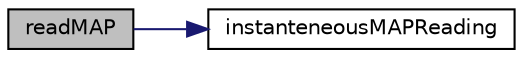 digraph "readMAP"
{
 // LATEX_PDF_SIZE
  edge [fontname="Helvetica",fontsize="10",labelfontname="Helvetica",labelfontsize="10"];
  node [fontname="Helvetica",fontsize="10",shape=record];
  rankdir="LR";
  Node21 [label="readMAP",height=0.2,width=0.4,color="black", fillcolor="grey75", style="filled", fontcolor="black",tooltip=" "];
  Node21 -> Node22 [color="midnightblue",fontsize="10",style="solid",fontname="Helvetica"];
  Node22 [label="instanteneousMAPReading",height=0.2,width=0.4,color="black", fillcolor="white", style="filled",URL="$sensors_8ino.html#affce98e8f3e9d23f7746d2f1d322b539",tooltip=" "];
}
